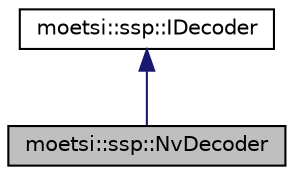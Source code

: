 digraph "moetsi::ssp::NvDecoder"
{
 // LATEX_PDF_SIZE
  edge [fontname="Helvetica",fontsize="10",labelfontname="Helvetica",labelfontsize="10"];
  node [fontname="Helvetica",fontsize="10",shape=record];
  Node1 [label="moetsi::ssp::NvDecoder",height=0.2,width=0.4,color="black", fillcolor="grey75", style="filled", fontcolor="black",tooltip="NvPipe decoder."];
  Node2 -> Node1 [dir="back",color="midnightblue",fontsize="10",style="solid",fontname="Helvetica"];
  Node2 [label="moetsi::ssp::IDecoder",height=0.2,width=0.4,color="black", fillcolor="white", style="filled",URL="$classmoetsi_1_1ssp_1_1IDecoder.html",tooltip="IDecoder abstract decoder interface."];
}
